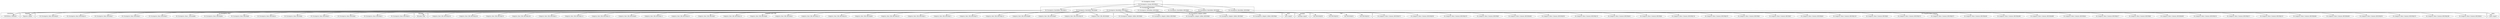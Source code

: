 digraph {
graph [overlap=false]
subgraph cluster_U64 {
	label="U64";
	"U64::BEGIN@819";
	"U64::BEGIN@820";
	"U64::BEGIN@818";
	"U64::BEGIN@821";
}
subgraph cluster_warnings {
	label="warnings";
	"warnings::import";
}
subgraph cluster_XSLoader {
	label="XSLoader";
	"XSLoader::load";
}
subgraph cluster_bytes {
	label="bytes";
	"bytes::import";
}
subgraph cluster_IO_Uncompress_Adapter_Inflate {
	label="IO::Uncompress::Adapter::Inflate";
	"IO::Uncompress::Adapter::Inflate::BEGIN@3";
	"IO::Uncompress::Adapter::Inflate::BEGIN@5";
	"IO::Uncompress::Adapter::Inflate::BEGIN@4";
	"IO::Uncompress::Adapter::Inflate::BEGIN@7";
	"IO::Uncompress::Adapter::Inflate::BEGIN@8";
}
subgraph cluster_Compress_Raw_Zlib {
	label="Compress::Raw::Zlib";
	"Compress::Raw::Zlib::BEGIN@106";
	"Compress::Raw::Zlib::BEGIN@78";
	"Compress::Raw::Zlib::BEGIN@108";
	"Compress::Raw::Zlib::BEGIN@105";
	"Compress::Raw::Zlib::BEGIN@84";
	"Compress::Raw::Zlib::BEGIN@103";
	"Compress::Raw::Zlib::BEGIN@87";
	"Compress::Raw::Zlib::BEGIN@86";
	"Compress::Raw::Zlib::BEGIN@115";
	"Compress::Raw::Zlib::BEGIN@70";
	"Compress::Raw::Zlib::BEGIN@71";
	"Compress::Raw::Zlib::BEGIN@12";
	"Compress::Raw::Zlib::BEGIN@102";
	"Compress::Raw::Zlib::BEGIN@85";
	"Compress::Raw::Zlib::BEGIN@104";
	"Compress::Raw::Zlib::BEGIN@113";
	"Compress::Raw::Zlib::BEGIN@11";
	"Compress::Raw::Zlib::BEGIN@6";
	"Compress::Raw::Zlib::BEGIN@110";
	"Compress::Raw::Zlib::BEGIN@7";
	"Compress::Raw::Zlib::BEGIN@101";
	"Compress::Raw::Zlib::BEGIN@111";
	"Compress::Raw::Zlib::BEGIN@83";
	"Compress::Raw::Zlib::BEGIN@112";
	"Compress::Raw::Zlib::BEGIN@114";
	"Compress::Raw::Zlib::BEGIN@13";
}
subgraph cluster_UNIVERSAL {
	label="UNIVERSAL";
	"UNIVERSAL::VERSION";
}
subgraph cluster_strict {
	label="strict";
	"strict::import";
}
subgraph cluster_IO_Uncompress_RawInflate {
	label="IO::Uncompress::RawInflate";
	"IO::Uncompress::RawInflate::BEGIN@11";
	"IO::Uncompress::RawInflate::BEGIN@8";
	"IO::Uncompress::RawInflate::BEGIN@12";
	"IO::Uncompress::RawInflate::BEGIN@4";
	"IO::Uncompress::RawInflate::BEGIN@5";
	"IO::Uncompress::RawInflate::BEGIN@9";
	"IO::Uncompress::RawInflate::BEGIN@6";
}
subgraph cluster_IO_Uncompress_Gunzip {
	label="IO::Uncompress::Gunzip";
	"IO::Uncompress::Gunzip::BEGIN@12";
}
subgraph cluster_Exporter {
	label="Exporter";
	"Exporter::import";
}
subgraph cluster_IO_Uncompress_Base {
	label="IO::Uncompress::Base";
	"IO::Uncompress::Base::BEGIN@21";
	"IO::Uncompress::Base::BEGIN@17";
	"IO::Uncompress::Base::BEGIN@413";
	"IO::Uncompress::Base::BEGIN@20";
	"IO::Uncompress::Base::BEGIN@24";
	"IO::Uncompress::Base::BEGIN@15";
	"IO::Uncompress::Base::BEGIN@5";
	"IO::Uncompress::Base::BEGIN@23";
	"IO::Uncompress::Base::BEGIN@4";
	"IO::Uncompress::Base::BEGIN@14";
	"IO::Uncompress::Base::BEGIN@6";
	"IO::Uncompress::Base::BEGIN@94";
	"IO::Uncompress::Base::_notAvailable";
	"IO::Uncompress::Base::BEGIN@22";
}
subgraph cluster_IO_Compress_Base_Common {
	label="IO::Compress::Base::Common";
	"IO::Compress::Base::Common::BEGIN@101";
	"IO::Compress::Base::Common::BEGIN@463";
	"IO::Compress::Base::Common::BEGIN@8";
	"IO::Compress::Base::Common::BEGIN@477";
	"IO::Compress::Base::Common::BEGIN@41";
	"IO::Compress::Base::Common::BEGIN@469";
	"IO::Compress::Base::Common::BEGIN@466";
	"IO::Compress::Base::Common::BEGIN@461";
	"IO::Compress::Base::Common::BEGIN@473";
	"IO::Compress::Base::Common::BEGIN@474";
	"IO::Compress::Base::Common::BEGIN@5";
	"IO::Compress::Base::Common::BEGIN@130";
	"IO::Compress::Base::Common::BEGIN@44";
	"IO::Compress::Base::Common::BEGIN@7";
	"IO::Compress::Base::Common::BEGIN@3";
	"IO::Compress::Base::Common::BEGIN@476";
	"IO::Compress::Base::Common::BEGIN@134";
	"IO::Compress::Base::Common::BEGIN@4";
	"IO::Compress::Base::Common::BEGIN@43";
	"IO::Compress::Base::Common::BEGIN@132";
	"IO::Compress::Base::Common::BEGIN@502";
	"IO::Compress::Base::Common::BEGIN@462";
	"IO::Compress::Base::Common::BEGIN@9";
	"IO::Compress::Base::Common::BEGIN@478";
	"IO::Compress::Base::Common::BEGIN@503";
	"IO::Compress::Base::Common::BEGIN@475";
	"IO::Compress::Base::Common::BEGIN@42";
	"IO::Compress::Base::Common::BEGIN@268";
	"IO::Compress::Base::Common::BEGIN@470";
	"IO::Compress::Base::Common::BEGIN@501";
	"IO::Compress::Base::Common::BEGIN@465";
	"IO::Compress::Base::Common::BEGIN@464";
	"IO::Compress::Base::Common::BEGIN@131";
	"IO::Compress::Base::Common::BEGIN@471";
}
"IO::Uncompress::RawInflate::BEGIN@9" -> "IO::Compress::Base::Common::BEGIN@5";
"IO::Uncompress::RawInflate::BEGIN@12" -> "IO::Uncompress::Adapter::Inflate::BEGIN@8";
"IO::Uncompress::RawInflate::BEGIN@9" -> "Exporter::import";
"IO::Uncompress::RawInflate::BEGIN@11" -> "Exporter::import";
"IO::Uncompress::RawInflate::BEGIN@8" -> "Exporter::import";
"IO::Uncompress::RawInflate::BEGIN@9" -> "IO::Compress::Base::Common::BEGIN@471";
"IO::Uncompress::RawInflate::BEGIN@8" -> "Compress::Raw::Zlib::BEGIN@87";
"IO::Uncompress::RawInflate::BEGIN@8" -> "Compress::Raw::Zlib::BEGIN@71";
"IO::Uncompress::RawInflate::BEGIN@8" -> "Compress::Raw::Zlib::BEGIN@102";
"IO::Uncompress::RawInflate::BEGIN@9" -> "IO::Compress::Base::Common::BEGIN@134";
"IO::Uncompress::RawInflate::BEGIN@9" -> "IO::Compress::Base::Common::BEGIN@465";
"IO::Uncompress::RawInflate::BEGIN@11" -> "IO::Uncompress::Base::BEGIN@22";
"IO::Uncompress::RawInflate::BEGIN@9" -> "IO::Compress::Base::Common::BEGIN@477";
"IO::Uncompress::RawInflate::BEGIN@8" -> "Compress::Raw::Zlib::BEGIN@111";
"IO::Uncompress::RawInflate::BEGIN@11" -> "IO::Uncompress::Base::BEGIN@15";
"IO::Uncompress::RawInflate::BEGIN@9" -> "IO::Compress::Base::Common::BEGIN@503";
"IO::Uncompress::RawInflate::BEGIN@8" -> "Compress::Raw::Zlib::BEGIN@103";
"IO::Uncompress::RawInflate::BEGIN@8" -> "Compress::Raw::Zlib::BEGIN@12";
"IO::Uncompress::RawInflate::BEGIN@12" -> "IO::Uncompress::Adapter::Inflate::BEGIN@5";
"IO::Uncompress::RawInflate::BEGIN@8" -> "Compress::Raw::Zlib::BEGIN@114";
"IO::Uncompress::RawInflate::BEGIN@9" -> "IO::Compress::Base::Common::BEGIN@131";
"IO::Uncompress::RawInflate::BEGIN@11" -> "IO::Uncompress::Base::BEGIN@21";
"IO::Uncompress::RawInflate::BEGIN@11" -> "IO::Uncompress::Base::BEGIN@23";
"IO::Uncompress::RawInflate::BEGIN@11" -> "IO::Uncompress::Base::BEGIN@4";
"IO::Uncompress::RawInflate::BEGIN@12" -> "IO::Uncompress::Adapter::Inflate::BEGIN@7";
"IO::Uncompress::RawInflate::BEGIN@9" -> "IO::Compress::Base::Common::BEGIN@4";
"IO::Uncompress::RawInflate::BEGIN@8" -> "Compress::Raw::Zlib::BEGIN@7";
"IO::Uncompress::RawInflate::BEGIN@9" -> "U64::BEGIN@820";
"IO::Uncompress::RawInflate::BEGIN@12" -> "IO::Uncompress::Adapter::Inflate::BEGIN@3";
"IO::Uncompress::RawInflate::BEGIN@9" -> "IO::Compress::Base::Common::BEGIN@470";
"IO::Uncompress::RawInflate::BEGIN@9" -> "IO::Compress::Base::Common::BEGIN@501";
"IO::Uncompress::RawInflate::BEGIN@9" -> "IO::Compress::Base::Common::BEGIN@464";
"IO::Uncompress::Gunzip::BEGIN@12" -> "IO::Uncompress::RawInflate::BEGIN@6";
"IO::Uncompress::RawInflate::BEGIN@11" -> "IO::Uncompress::Base::BEGIN@5";
"IO::Uncompress::RawInflate::BEGIN@9" -> "IO::Compress::Base::Common::BEGIN@461";
"IO::Uncompress::RawInflate::BEGIN@8" -> "Compress::Raw::Zlib::BEGIN@70";
"IO::Uncompress::RawInflate::BEGIN@9" -> "U64::BEGIN@821";
"IO::Uncompress::RawInflate::BEGIN@9" -> "IO::Compress::Base::Common::BEGIN@9";
"IO::Uncompress::RawInflate::BEGIN@5" -> "warnings::import";
"IO::Uncompress::RawInflate::BEGIN@9" -> "IO::Compress::Base::Common::BEGIN@475";
"IO::Uncompress::RawInflate::BEGIN@9" -> "IO::Compress::Base::Common::BEGIN@42";
"IO::Uncompress::RawInflate::BEGIN@8" -> "Compress::Raw::Zlib::BEGIN@78";
"IO::Uncompress::RawInflate::BEGIN@9" -> "IO::Compress::Base::Common::BEGIN@463";
"IO::Uncompress::RawInflate::BEGIN@9" -> "IO::Compress::Base::Common::BEGIN@478";
"IO::Uncompress::RawInflate::BEGIN@11" -> "IO::Uncompress::Base::BEGIN@6";
"IO::Uncompress::RawInflate::BEGIN@8" -> "Compress::Raw::Zlib::BEGIN@13";
"IO::Uncompress::RawInflate::BEGIN@8" -> "Compress::Raw::Zlib::BEGIN@86";
"IO::Uncompress::RawInflate::BEGIN@11" -> "IO::Uncompress::Base::BEGIN@94";
"IO::Uncompress::RawInflate::BEGIN@8" -> "Compress::Raw::Zlib::BEGIN@112";
"IO::Uncompress::RawInflate::BEGIN@11" -> "UNIVERSAL::VERSION";
"IO::Uncompress::RawInflate::BEGIN@8" -> "UNIVERSAL::VERSION";
"IO::Uncompress::RawInflate::BEGIN@12" -> "UNIVERSAL::VERSION";
"IO::Uncompress::RawInflate::BEGIN@9" -> "UNIVERSAL::VERSION";
"IO::Uncompress::RawInflate::BEGIN@4" -> "strict::import";
"IO::Uncompress::RawInflate::BEGIN@8" -> "Compress::Raw::Zlib::BEGIN@84";
"IO::Uncompress::RawInflate::BEGIN@9" -> "IO::Compress::Base::Common::BEGIN@466";
"IO::Uncompress::RawInflate::BEGIN@9" -> "IO::Compress::Base::Common::BEGIN@132";
"IO::Uncompress::RawInflate::BEGIN@6" -> "bytes::import";
"IO::Uncompress::RawInflate::BEGIN@9" -> "IO::Compress::Base::Common::BEGIN@462";
"IO::Uncompress::RawInflate::BEGIN@11" -> "IO::Uncompress::Base::BEGIN@14";
"IO::Uncompress::Gunzip::BEGIN@12" -> "IO::Uncompress::RawInflate::BEGIN@9";
"IO::Uncompress::RawInflate::BEGIN@11" -> "IO::Uncompress::Base::_notAvailable";
"IO::Uncompress::RawInflate::BEGIN@8" -> "Compress::Raw::Zlib::BEGIN@105";
"IO::Uncompress::RawInflate::BEGIN@11" -> "IO::Uncompress::Base::BEGIN@24";
"IO::Uncompress::RawInflate::BEGIN@9" -> "IO::Compress::Base::Common::BEGIN@474";
"IO::Uncompress::RawInflate::BEGIN@9" -> "IO::Compress::Base::Common::BEGIN@476";
"IO::Uncompress::RawInflate::BEGIN@9" -> "IO::Compress::Base::Common::BEGIN@43";
"IO::Uncompress::RawInflate::BEGIN@11" -> "IO::Uncompress::Base::BEGIN@17";
"IO::Uncompress::Gunzip::BEGIN@12" -> "IO::Uncompress::RawInflate::BEGIN@12";
"IO::Uncompress::RawInflate::BEGIN@8" -> "Compress::Raw::Zlib::BEGIN@108";
"IO::Uncompress::RawInflate::BEGIN@9" -> "IO::Compress::Base::Common::BEGIN@8";
"IO::Uncompress::RawInflate::BEGIN@11" -> "IO::Uncompress::Base::BEGIN@413";
"IO::Uncompress::RawInflate::BEGIN@9" -> "IO::Compress::Base::Common::BEGIN@469";
"IO::Uncompress::RawInflate::BEGIN@8" -> "Compress::Raw::Zlib::BEGIN@6";
"IO::Uncompress::RawInflate::BEGIN@8" -> "Compress::Raw::Zlib::BEGIN@101";
"IO::Uncompress::Gunzip::BEGIN@12" -> "IO::Uncompress::RawInflate::BEGIN@5";
"IO::Uncompress::RawInflate::BEGIN@9" -> "IO::Compress::Base::Common::BEGIN@473";
"IO::Uncompress::RawInflate::BEGIN@8" -> "Compress::Raw::Zlib::BEGIN@85";
"IO::Uncompress::RawInflate::BEGIN@8" -> "XSLoader::load";
"IO::Uncompress::RawInflate::BEGIN@8" -> "Compress::Raw::Zlib::BEGIN@113";
"IO::Uncompress::RawInflate::BEGIN@11" -> "IO::Uncompress::Base::BEGIN@20";
"IO::Uncompress::RawInflate::BEGIN@9" -> "IO::Compress::Base::Common::BEGIN@41";
"IO::Uncompress::RawInflate::BEGIN@9" -> "IO::Compress::Base::Common::BEGIN@7";
"IO::Uncompress::Gunzip::BEGIN@12" -> "IO::Uncompress::RawInflate::BEGIN@11";
"IO::Uncompress::Gunzip::BEGIN@12" -> "IO::Uncompress::RawInflate::BEGIN@8";
"IO::Uncompress::RawInflate::BEGIN@8" -> "Compress::Raw::Zlib::BEGIN@110";
"IO::Uncompress::RawInflate::BEGIN@8" -> "Compress::Raw::Zlib::BEGIN@83";
"IO::Uncompress::RawInflate::BEGIN@8" -> "Compress::Raw::Zlib::BEGIN@106";
"IO::Uncompress::RawInflate::BEGIN@8" -> "Compress::Raw::Zlib::BEGIN@115";
"IO::Uncompress::RawInflate::BEGIN@9" -> "IO::Compress::Base::Common::BEGIN@44";
"IO::Uncompress::RawInflate::BEGIN@9" -> "IO::Compress::Base::Common::BEGIN@101";
"IO::Uncompress::Gunzip::BEGIN@12" -> "IO::Uncompress::RawInflate::BEGIN@4";
"IO::Uncompress::RawInflate::BEGIN@9" -> "IO::Compress::Base::Common::BEGIN@130";
"IO::Uncompress::RawInflate::BEGIN@9" -> "IO::Compress::Base::Common::BEGIN@502";
"IO::Uncompress::RawInflate::BEGIN@12" -> "IO::Uncompress::Adapter::Inflate::BEGIN@4";
"IO::Uncompress::RawInflate::BEGIN@9" -> "IO::Compress::Base::Common::BEGIN@268";
"IO::Uncompress::RawInflate::BEGIN@9" -> "U64::BEGIN@819";
"IO::Uncompress::RawInflate::BEGIN@9" -> "IO::Compress::Base::Common::BEGIN@3";
"IO::Uncompress::RawInflate::BEGIN@8" -> "Compress::Raw::Zlib::BEGIN@104";
"IO::Uncompress::RawInflate::BEGIN@8" -> "Compress::Raw::Zlib::BEGIN@11";
"IO::Uncompress::RawInflate::BEGIN@9" -> "U64::BEGIN@818";
}
